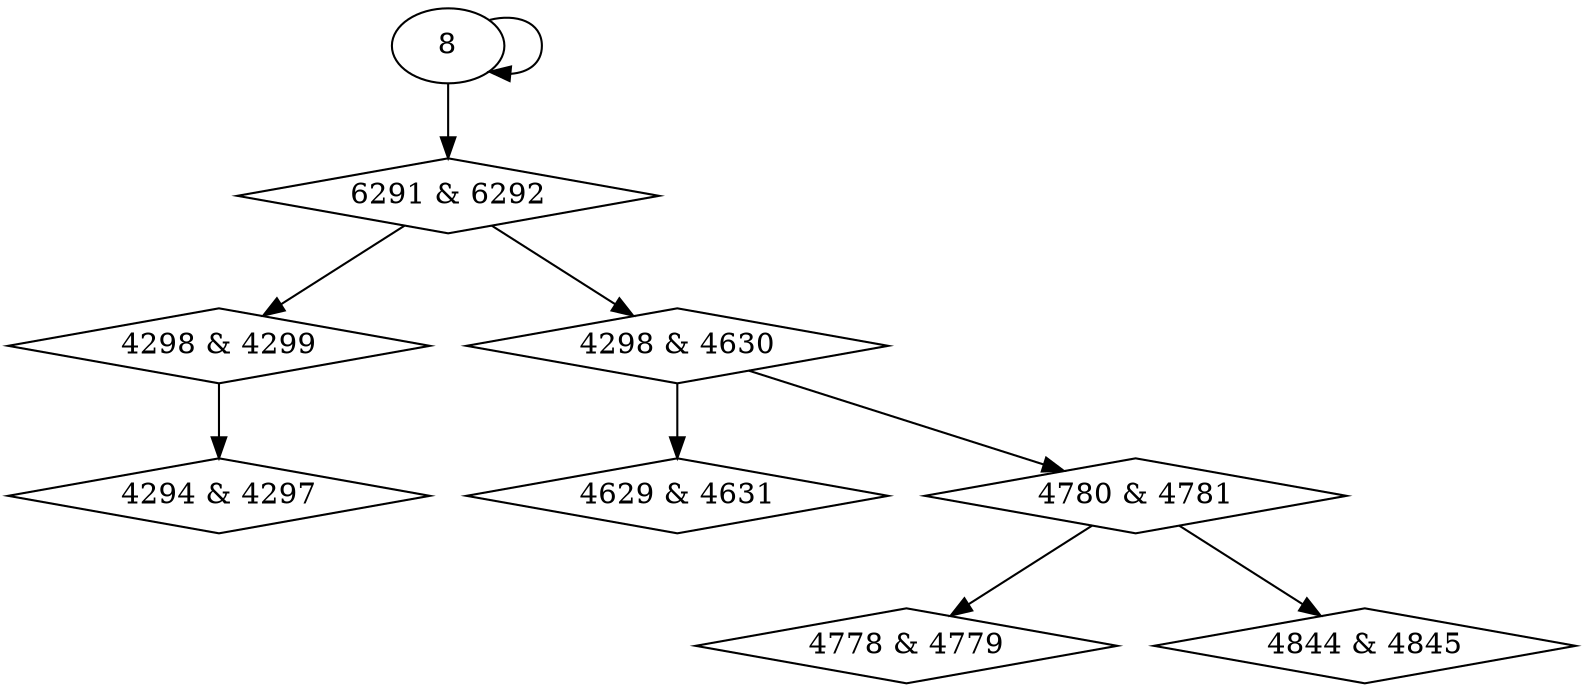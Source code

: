 digraph {
0 [label = "4294 & 4297", shape = diamond];
1 [label = "4298 & 4299", shape = diamond];
2 [label = "4298 & 4630", shape = diamond];
3 [label = "4629 & 4631", shape = diamond];
4 [label = "4778 & 4779", shape = diamond];
5 [label = "4780 & 4781", shape = diamond];
6 [label = "4844 & 4845", shape = diamond];
7 [label = "6291 & 6292", shape = diamond];
1 -> 0;
7 -> 1;
7 -> 2;
2 -> 3;
5 -> 4;
2 -> 5;
5 -> 6;
8 -> 7;
8 -> 8;
}
